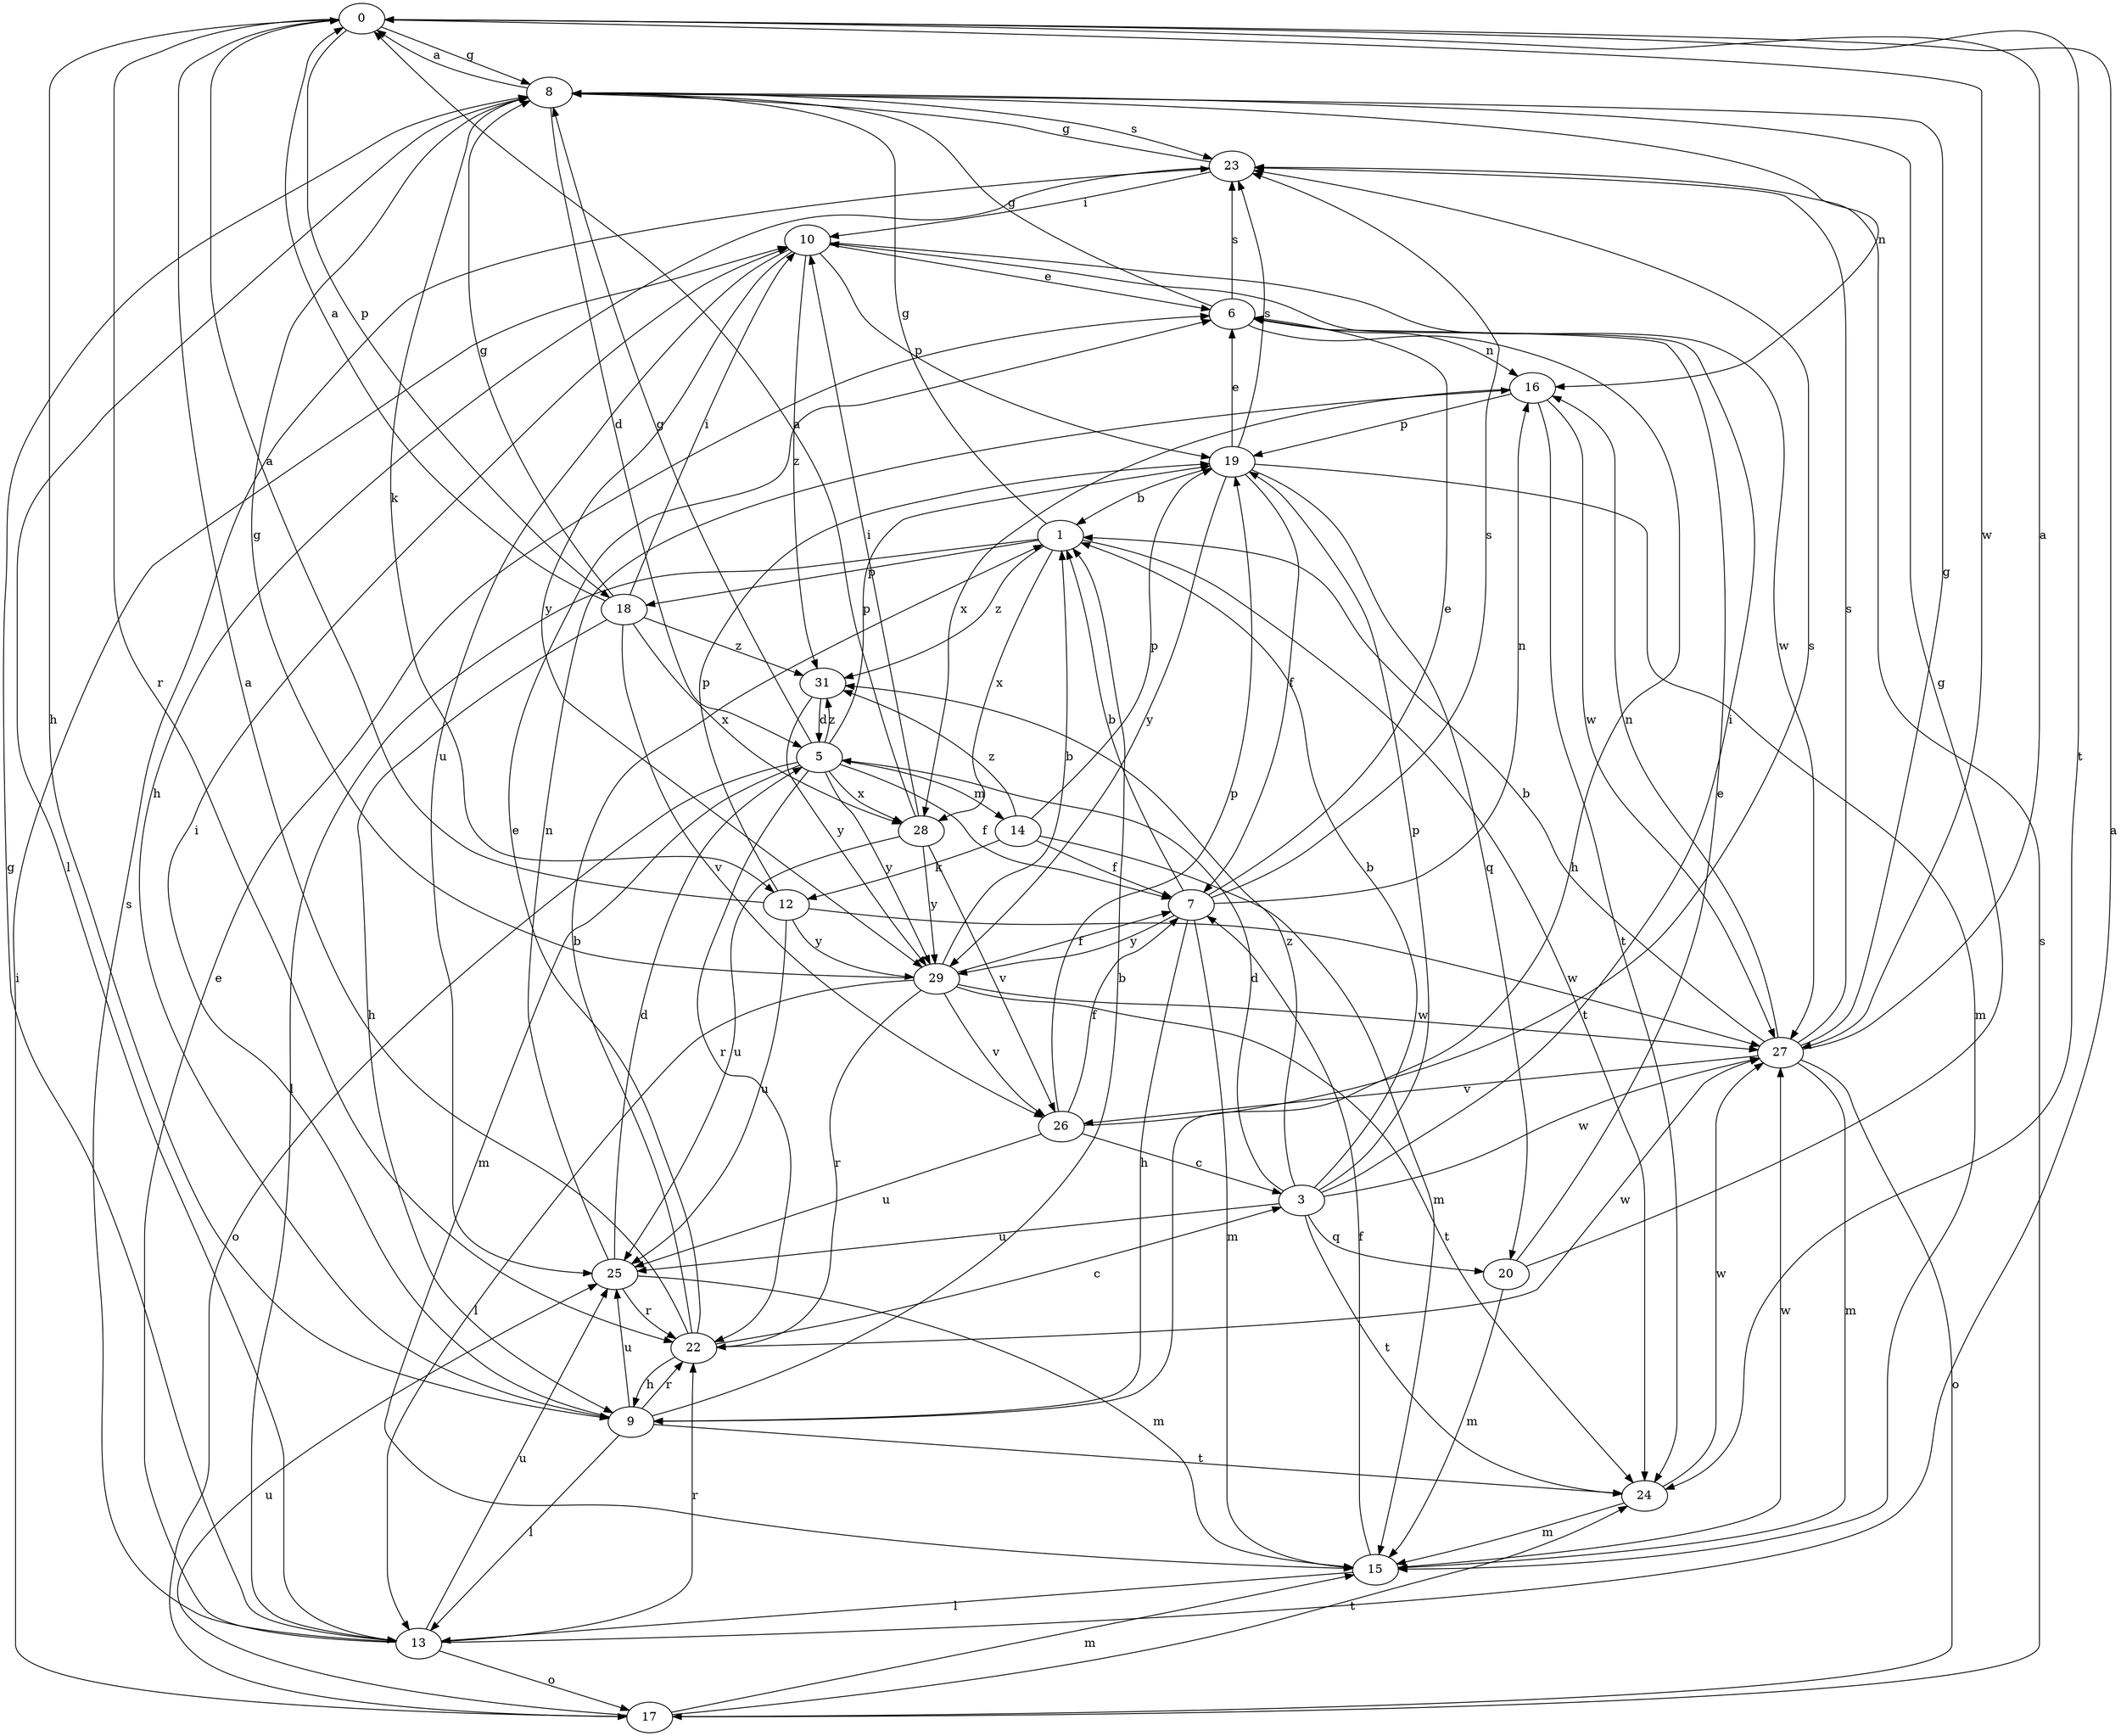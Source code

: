 strict digraph  {
0;
1;
3;
5;
6;
7;
8;
9;
10;
12;
13;
14;
15;
16;
17;
18;
19;
20;
22;
23;
24;
25;
26;
27;
28;
29;
31;
0 -> 8  [label=g];
0 -> 9  [label=h];
0 -> 18  [label=p];
0 -> 22  [label=r];
0 -> 24  [label=t];
0 -> 27  [label=w];
1 -> 8  [label=g];
1 -> 13  [label=l];
1 -> 18  [label=p];
1 -> 24  [label=t];
1 -> 28  [label=x];
1 -> 31  [label=z];
3 -> 1  [label=b];
3 -> 5  [label=d];
3 -> 10  [label=i];
3 -> 19  [label=p];
3 -> 20  [label=q];
3 -> 24  [label=t];
3 -> 25  [label=u];
3 -> 27  [label=w];
3 -> 31  [label=z];
5 -> 7  [label=f];
5 -> 8  [label=g];
5 -> 14  [label=m];
5 -> 15  [label=m];
5 -> 17  [label=o];
5 -> 19  [label=p];
5 -> 22  [label=r];
5 -> 28  [label=x];
5 -> 29  [label=y];
5 -> 31  [label=z];
6 -> 8  [label=g];
6 -> 9  [label=h];
6 -> 16  [label=n];
6 -> 23  [label=s];
7 -> 1  [label=b];
7 -> 6  [label=e];
7 -> 9  [label=h];
7 -> 15  [label=m];
7 -> 16  [label=n];
7 -> 23  [label=s];
7 -> 29  [label=y];
8 -> 0  [label=a];
8 -> 5  [label=d];
8 -> 12  [label=k];
8 -> 13  [label=l];
8 -> 16  [label=n];
8 -> 23  [label=s];
9 -> 1  [label=b];
9 -> 10  [label=i];
9 -> 13  [label=l];
9 -> 22  [label=r];
9 -> 24  [label=t];
9 -> 25  [label=u];
10 -> 6  [label=e];
10 -> 19  [label=p];
10 -> 25  [label=u];
10 -> 27  [label=w];
10 -> 29  [label=y];
10 -> 31  [label=z];
12 -> 0  [label=a];
12 -> 19  [label=p];
12 -> 25  [label=u];
12 -> 27  [label=w];
12 -> 29  [label=y];
13 -> 0  [label=a];
13 -> 6  [label=e];
13 -> 8  [label=g];
13 -> 17  [label=o];
13 -> 22  [label=r];
13 -> 23  [label=s];
13 -> 25  [label=u];
14 -> 7  [label=f];
14 -> 12  [label=k];
14 -> 15  [label=m];
14 -> 19  [label=p];
14 -> 31  [label=z];
15 -> 7  [label=f];
15 -> 13  [label=l];
15 -> 27  [label=w];
16 -> 19  [label=p];
16 -> 24  [label=t];
16 -> 27  [label=w];
16 -> 28  [label=x];
17 -> 10  [label=i];
17 -> 15  [label=m];
17 -> 23  [label=s];
17 -> 24  [label=t];
17 -> 25  [label=u];
18 -> 0  [label=a];
18 -> 8  [label=g];
18 -> 9  [label=h];
18 -> 10  [label=i];
18 -> 26  [label=v];
18 -> 28  [label=x];
18 -> 31  [label=z];
19 -> 1  [label=b];
19 -> 6  [label=e];
19 -> 7  [label=f];
19 -> 15  [label=m];
19 -> 20  [label=q];
19 -> 23  [label=s];
19 -> 29  [label=y];
20 -> 6  [label=e];
20 -> 8  [label=g];
20 -> 15  [label=m];
22 -> 0  [label=a];
22 -> 1  [label=b];
22 -> 3  [label=c];
22 -> 6  [label=e];
22 -> 9  [label=h];
22 -> 27  [label=w];
23 -> 8  [label=g];
23 -> 9  [label=h];
23 -> 10  [label=i];
24 -> 15  [label=m];
24 -> 27  [label=w];
25 -> 5  [label=d];
25 -> 15  [label=m];
25 -> 16  [label=n];
25 -> 22  [label=r];
26 -> 3  [label=c];
26 -> 7  [label=f];
26 -> 19  [label=p];
26 -> 23  [label=s];
26 -> 25  [label=u];
27 -> 0  [label=a];
27 -> 1  [label=b];
27 -> 8  [label=g];
27 -> 15  [label=m];
27 -> 16  [label=n];
27 -> 17  [label=o];
27 -> 23  [label=s];
27 -> 26  [label=v];
28 -> 0  [label=a];
28 -> 10  [label=i];
28 -> 25  [label=u];
28 -> 26  [label=v];
28 -> 29  [label=y];
29 -> 1  [label=b];
29 -> 7  [label=f];
29 -> 8  [label=g];
29 -> 13  [label=l];
29 -> 22  [label=r];
29 -> 24  [label=t];
29 -> 26  [label=v];
29 -> 27  [label=w];
31 -> 5  [label=d];
31 -> 29  [label=y];
}
